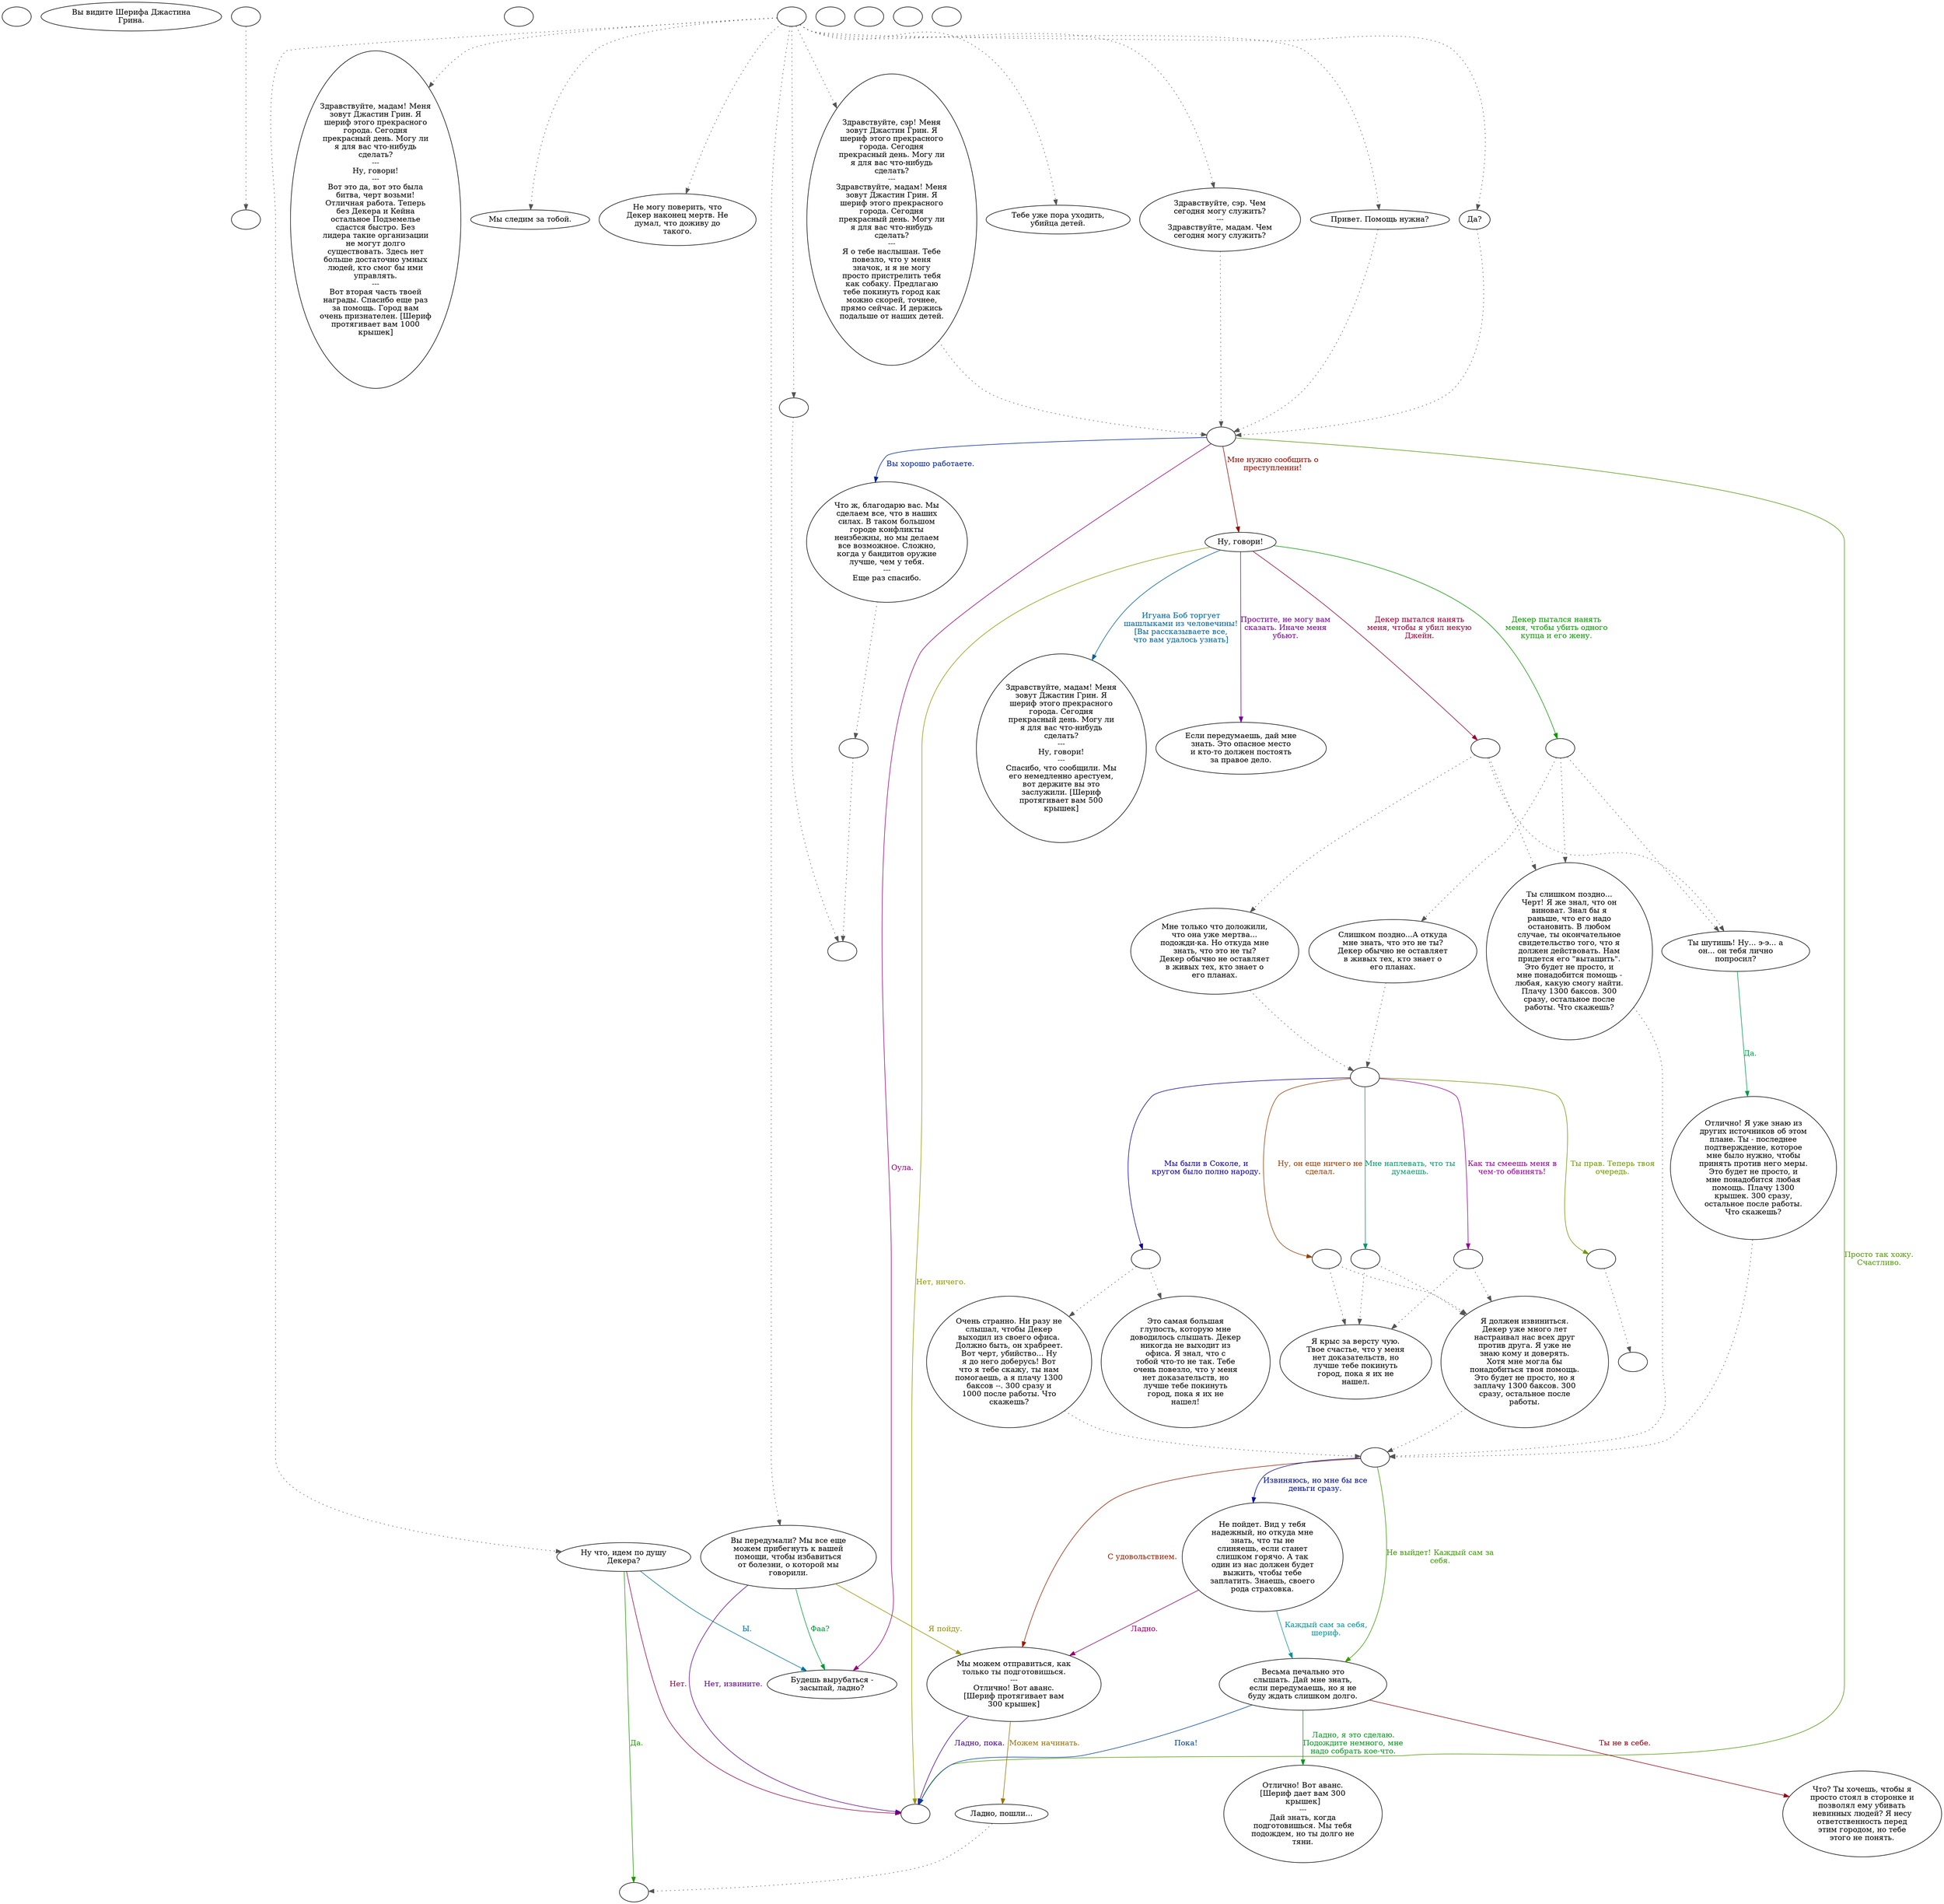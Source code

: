 digraph justin {
  "start" [style=filled       fillcolor="#FFFFFF"       color="#000000"]
  "start" [label=""]
  "look_at_p_proc" [style=filled       fillcolor="#FFFFFF"       color="#000000"]
  "look_at_p_proc" [label="Вы видите Шерифа Джастина\nГрина."]
  "critter_p_proc" [style=filled       fillcolor="#FFFFFF"       color="#000000"]
  "critter_p_proc" -> "GoToDecker" [style=dotted color="#555555"]
  "critter_p_proc" [label=""]
  "pickup_p_proc" [style=filled       fillcolor="#FFFFFF"       color="#000000"]
  "pickup_p_proc" [label=""]
  "talk_p_proc" [style=filled       fillcolor="#FFFFFF"       color="#000000"]
  "talk_p_proc" -> "get_reaction" [style=dotted color="#555555"]
  "talk_p_proc" -> "Justin35" [style=dotted color="#555555"]
  "talk_p_proc" -> "Justin29" [style=dotted color="#555555"]
  "talk_p_proc" -> "Justin27" [style=dotted color="#555555"]
  "talk_p_proc" -> "Justin26" [style=dotted color="#555555"]
  "talk_p_proc" -> "Justin28" [style=dotted color="#555555"]
  "talk_p_proc" -> "Justin00" [style=dotted color="#555555"]
  "talk_p_proc" -> "Justin03" [style=dotted color="#555555"]
  "talk_p_proc" -> "Justin31" [style=dotted color="#555555"]
  "talk_p_proc" -> "Justin32" [style=dotted color="#555555"]
  "talk_p_proc" -> "Justin33" [style=dotted color="#555555"]
  "talk_p_proc" [label=""]
  "destroy_p_proc" [style=filled       fillcolor="#FFFFFF"       color="#000000"]
  "destroy_p_proc" [label=""]
  "combat_p_proc" [style=filled       fillcolor="#FFFFFF"       color="#000000"]
  "combat_p_proc" [label=""]
  "damage_p_proc" [style=filled       fillcolor="#FFFFFF"       color="#000000"]
  "damage_p_proc" [label=""]
  "map_enter_p_proc" [style=filled       fillcolor="#FFFFFF"       color="#000000"]
  "map_enter_p_proc" [label=""]
  "combat" [style=filled       fillcolor="#FFFFFF"       color="#000000"]
  "combat" [label=""]
  "Justin00" [style=filled       fillcolor="#FFFFFF"       color="#000000"]
  "Justin00" -> "Justin30" [style=dotted color="#555555"]
  "Justin00" [label="Здравствуйте, сэр! Меня\nзовут Джастин Грин. Я\nшериф этого прекрасного\nгорода. Сегодня\nпрекрасный день. Могу ли\nя для вас что-нибудь\nсделать?\n---\nЗдравствуйте, мадам! Меня\nзовут Джастин Грин. Я\nшериф этого прекрасного\nгорода. Сегодня\nпрекрасный день. Могу ли\nя для вас что-нибудь\nсделать?\n---\nЯ о тебе наслышан. Тебе\nповезло, что у меня\nзначок, и я не могу\nпросто пристрелить тебя\nкак собаку. Предлагаю\nтебе покинуть город как\nможно скорей, точнее,\nпрямо сейчас. И держись\nподальше от наших детей."]
  "Justin01" [style=filled       fillcolor="#FFFFFF"       color="#000000"]
  "Justin01" [label="Ну, говори!"]
  "Justin01" -> "Justin01a" [label="Декер пытался нанять\nменя, чтобы убить одного\nкупца и его жену." color="#089900" fontcolor="#089900"]
  "Justin01" -> "Justin01b" [label="Декер пытался нанять\nменя, чтобы я убил некую\nДжейн." color="#990035" fontcolor="#990035"]
  "Justin01" -> "Justin36" [label="Игуана Боб торгует\nшашлыками из человечины!\n[Вы рассказываете все,\nчто вам удалось узнать]" color="#006299" fontcolor="#006299"]
  "Justin01" -> "JustinEnd" [label="Нет, ничего." color="#8E9900" fontcolor="#8E9900"]
  "Justin01" -> "Justin04" [label="Простите, не могу вам\nсказать. Иначе меня\nубьют." color="#770099" fontcolor="#770099"]
  "Justin01a" [style=filled       fillcolor="#FFFFFF"       color="#000000"]
  "Justin01a" -> "Justin05a" [style=dotted color="#555555"]
  "Justin01a" -> "Justin06" [style=dotted color="#555555"]
  "Justin01a" -> "Justin07" [style=dotted color="#555555"]
  "Justin01a" [label=""]
  "Justin01b" [style=filled       fillcolor="#FFFFFF"       color="#000000"]
  "Justin01b" -> "Justin05a" [style=dotted color="#555555"]
  "Justin01b" -> "Justin06" [style=dotted color="#555555"]
  "Justin01b" -> "Justin08" [style=dotted color="#555555"]
  "Justin01b" [label=""]
  "Justin02" [style=filled       fillcolor="#FFFFFF"       color="#000000"]
  "Justin02" -> "UpReact" [style=dotted color="#555555"]
  "Justin02" [label="Что ж, благодарю вас. Мы\nсделаем все, что в наших\nсилах. В таком большом\nгороде конфликты\nнеизбежны, но мы делаем\nвсе возможное. Сложно,\nкогда у бандитов оружие\nлучше, чем у тебя.\n---\nЕще раз спасибо."]
  "Justin03" [style=filled       fillcolor="#FFFFFF"       color="#000000"]
  "Justin03" [label="Тебе уже пора уходить,\nубийца детей."]
  "Justin04" [style=filled       fillcolor="#FFFFFF"       color="#000000"]
  "Justin04" [label="Если передумаешь, дай мне\nзнать. Это опасное место\nи кто-то должен постоять\nза правое дело."]
  "Justin05a" [style=filled       fillcolor="#FFFFFF"       color="#000000"]
  "Justin05a" [label="Ты шутишь! Ну... э-э... а\nон... он тебя лично\nпопросил?"]
  "Justin05a" -> "Justin05b" [label="Да." color="#00994A" fontcolor="#00994A"]
  "Justin05b" [style=filled       fillcolor="#FFFFFF"       color="#000000"]
  "Justin05b" -> "Justin09" [style=dotted color="#555555"]
  "Justin05b" [label="Отлично! Я уже знаю из\nдругих источников об этом\nплане. Ты - последнее\nподтверждение, которое\nмне было нужно, чтобы\nпринять против него меры.\nЭто будет не просто, и\nмне понадобится любая\nпомощь. Плачу 1300\nкрышек. 300 сразу,\nостальное после работы.\nЧто скажешь?"]
  "Justin06" [style=filled       fillcolor="#FFFFFF"       color="#000000"]
  "Justin06" -> "Justin09" [style=dotted color="#555555"]
  "Justin06" [label="Ты слишком поздно...\nЧерт! Я же знал, что он\nвиноват. Знал бы я\nраньше, что его надо\nостановить. В любом\nслучае, ты окончательное\nсвидетельство того, что я\nдолжен действовать. Нам\nпридется его \"вытащить\".\nЭто будет не просто, и\nмне понадобится помощь -\nлюбая, какую смогу найти.\nПлачу 1300 баксов. 300\nсразу, остальное после\nработы. Что скажешь?"]
  "Justin07" [style=filled       fillcolor="#FFFFFF"       color="#000000"]
  "Justin07" -> "Justin15" [style=dotted color="#555555"]
  "Justin07" [label="Слишком поздно...А откуда\nмне знать, что это не ты?\nДекер обычно не оставляет\nв живых тех, кто знает о\nего планах."]
  "Justin08" [style=filled       fillcolor="#FFFFFF"       color="#000000"]
  "Justin08" -> "Justin15" [style=dotted color="#555555"]
  "Justin08" [label="Мне только что доложили,\nчто она уже мертва...\nподожди-ка. Hо откуда мне\nзнать, что это не ты?\nДекер обычно не оставляет\nв живых тех, кто знает о\nего планах."]
  "Justin09" [style=filled       fillcolor="#FFFFFF"       color="#000000"]
  "Justin09" [label=""]
  "Justin09" -> "Justin11" [label="С удовольствием." color="#991E00" fontcolor="#991E00"]
  "Justin09" -> "Justin10" [label="Извиняюсь, но мне бы все\nденьги сразу." color="#000F99" fontcolor="#000F99"]
  "Justin09" -> "Justin12" [label="Не выйдет! Каждый сам за\nсебя." color="#3B9900" fontcolor="#3B9900"]
  "Justin10" [style=filled       fillcolor="#FFFFFF"       color="#000000"]
  "Justin10" [label="Не пойдет. Вид у тебя\nнадежный, но откуда мне\nзнать, что ты не\nслиняешь, если станет\nслишком горячо. А так\nодин из нас должен будет\nвыжить, чтобы тебе\nзаплатить. Знаешь, своего\nрода страховка."]
  "Justin10" -> "Justin11" [label="Ладно." color="#990068" fontcolor="#990068"]
  "Justin10" -> "Justin12" [label="Каждый сам за себя,\nшериф." color="#009599" fontcolor="#009599"]
  "Justin11" [style=filled       fillcolor="#FFFFFF"       color="#000000"]
  "Justin11" [label="Мы можем отправиться, как\nтолько ты подготовишься.\n---\nОтлично! Вот аванс.\n[Шериф протягивает вам\n300 крышек]"]
  "Justin11" -> "Justin20" [label="Можем начинать." color="#997100" fontcolor="#997100"]
  "Justin11" -> "JustinEnd" [label="Ладно, пока." color="#440099" fontcolor="#440099"]
  "Justin12" [style=filled       fillcolor="#FFFFFF"       color="#000000"]
  "Justin12" [label="Весьма печально это\nслышать. Дай мне знать,\nесли передумаешь, но я не\nбуду ждать слишком долго."]
  "Justin12" -> "Justin13" [label="Ладно, я это сделаю.\nПодождите немного, мне\nнадо собрать кое-что." color="#009917" fontcolor="#009917"]
  "Justin12" -> "Justin14" [label="Ты не в себе." color="#990015" fontcolor="#990015"]
  "Justin12" -> "JustinEnd" [label="Пока!" color="#004299" fontcolor="#004299"]
  "Justin13" [style=filled       fillcolor="#FFFFFF"       color="#000000"]
  "Justin13" [label="Отлично! Вот аванс.\n[Шериф дает вам 300\nкрышек]\n---\nДай знать, когда\nподготовишься. Мы тебя\nподождем, но ты долго не\nтяни."]
  "Justin14" [style=filled       fillcolor="#FFFFFF"       color="#000000"]
  "Justin14" [label="Что? Ты хочешь, чтобы я\nпросто стоял в сторонке и\nпозволял ему убивать\nневинных людей? Я несу\nответственность перед\nэтим городом, но тебе\nэтого не понять."]
  "Justin15" [style=filled       fillcolor="#FFFFFF"       color="#000000"]
  "Justin15" [label=""]
  "Justin15" -> "JustinCombat" [label="Ты прав. Теперь твоя\nочередь." color="#6F9900" fontcolor="#6F9900"]
  "Justin15" -> "Justin15a" [label="Как ты смеешь меня в\nчем-то обвинять!" color="#970099" fontcolor="#970099"]
  "Justin15" -> "Justin15b" [label="Мне наплевать, что ты\nдумаешь." color="#00996A" fontcolor="#00996A"]
  "Justin15" -> "Justin15c" [label="Ну, он еще ничего не\nсделал." color="#993D00" fontcolor="#993D00"]
  "Justin15" -> "Justin15d" [label="Мы были в Соколе, и\nкругом было полно народу." color="#110099" fontcolor="#110099"]
  "Justin15a" [style=filled       fillcolor="#FFFFFF"       color="#000000"]
  "Justin15a" -> "Justin16" [style=dotted color="#555555"]
  "Justin15a" -> "Justin17" [style=dotted color="#555555"]
  "Justin15a" [label=""]
  "Justin15b" [style=filled       fillcolor="#FFFFFF"       color="#000000"]
  "Justin15b" -> "Justin16" [style=dotted color="#555555"]
  "Justin15b" -> "Justin17" [style=dotted color="#555555"]
  "Justin15b" [label=""]
  "Justin15c" [style=filled       fillcolor="#FFFFFF"       color="#000000"]
  "Justin15c" -> "Justin16" [style=dotted color="#555555"]
  "Justin15c" -> "Justin17" [style=dotted color="#555555"]
  "Justin15c" [label=""]
  "Justin15d" [style=filled       fillcolor="#FFFFFF"       color="#000000"]
  "Justin15d" -> "Justin18" [style=dotted color="#555555"]
  "Justin15d" -> "Justin19" [style=dotted color="#555555"]
  "Justin15d" [label=""]
  "Justin16" [style=filled       fillcolor="#FFFFFF"       color="#000000"]
  "Justin16" -> "Justin09" [style=dotted color="#555555"]
  "Justin16" [label="Я должен извиниться.\nДекер уже много лет\nнастраивал нас всех друг\nпротив друга. Я уже не\nзнаю кому и доверять.\nХотя мне могла бы\nпонадобиться твоя помощь.\nЭто будет не просто, но я\nзаплачу 1300 баксов. 300\nсразу, остальное после\nработы."]
  "Justin17" [style=filled       fillcolor="#FFFFFF"       color="#000000"]
  "Justin17" [label="Я крыс за версту чую.\nТвое счастье, что у меня\nнет доказательств, но\nлучше тебе покинуть\nгород, пока я их не\nнашел."]
  "Justin18" [style=filled       fillcolor="#FFFFFF"       color="#000000"]
  "Justin18" -> "Justin09" [style=dotted color="#555555"]
  "Justin18" [label="Очень странно. Ни разу не\nслышал, чтобы Декер\nвыходил из своего офиса.\nДолжно быть, он храбреет.\nВот черт, убийство... Ну\nя до него доберусь! Вот\nчто я тебе скажу, ты нам\nпомогаешь, а я плачу 1300\nбаксов --. 300 сразу и\n1000 после работы. Что\nскажешь?"]
  "Justin19" [style=filled       fillcolor="#FFFFFF"       color="#000000"]
  "Justin19" [label="Это самая большая\nглупость, которую мне\nдоводилось слышать. Декер\nникогда не выходит из\nофиса. Я знал, что с\nтобой что-то не так. Тебе\nочень повезло, что у меня\nнет доказательств, но\nлучше тебе покинуть\nгород, пока я их не\nнашел!"]
  "Justin20" [style=filled       fillcolor="#FFFFFF"       color="#000000"]
  "Justin20" -> "JustinTravel" [style=dotted color="#555555"]
  "Justin20" [label="Ладно, пошли..."]
  "Justin26" [style=filled       fillcolor="#FFFFFF"       color="#000000"]
  "Justin26" [label="Ну что, идем по душу\nДекера?"]
  "Justin26" -> "JustinTravel" [label="Да." color="#1C9900" fontcolor="#1C9900"]
  "Justin26" -> "JustinEnd" [label="Нет." color="#990048" fontcolor="#990048"]
  "Justin26" -> "Justin34" [label="Ы." color="#007599" fontcolor="#007599"]
  "Justin27" [style=filled       fillcolor="#FFFFFF"       color="#000000"]
  "Justin27" [label="Не могу поверить, что\nДекер наконец мертв. Не\nдумал, что доживу до\nтакого."]
  "Justin28" [style=filled       fillcolor="#FFFFFF"       color="#000000"]
  "Justin28" [label="Вы передумали? Мы все еще\nможем прибегнуть к вашей\nпомощи, чтобы избавиться\nот болезни, о которой мы\nговорили."]
  "Justin28" -> "Justin11" [label="Я пойду." color="#999000" fontcolor="#999000"]
  "Justin28" -> "JustinEnd" [label="Нет, извините." color="#640099" fontcolor="#640099"]
  "Justin28" -> "Justin34" [label="Фаа?" color="#009937" fontcolor="#009937"]
  "Justin29" [style=filled       fillcolor="#FFFFFF"       color="#000000"]
  "Justin29" [label="Мы следим за тобой."]
  "Justin30" [style=filled       fillcolor="#FFFFFF"       color="#000000"]
  "Justin30" [label=""]
  "Justin30" -> "Justin01" [label="Мне нужно сообщить о\nпреступлении!" color="#990A00" fontcolor="#990A00"]
  "Justin30" -> "Justin02" [label="Вы хорошо работаете." color="#002299" fontcolor="#002299"]
  "Justin30" -> "JustinEnd" [label="Просто так хожу.\nСчастливо." color="#4F9900" fontcolor="#4F9900"]
  "Justin30" -> "Justin34" [label="Оула." color="#99007C" fontcolor="#99007C"]
  "Justin31" [style=filled       fillcolor="#FFFFFF"       color="#000000"]
  "Justin31" -> "Justin30" [style=dotted color="#555555"]
  "Justin31" [label="Здравствуйте, сэр. Чем\nсегодня могу служить?\n---\nЗдравствуйте, мадам. Чем\nсегодня могу служить?"]
  "Justin32" [style=filled       fillcolor="#FFFFFF"       color="#000000"]
  "Justin32" -> "Justin30" [style=dotted color="#555555"]
  "Justin32" [label="Привет. Помощь нужна?"]
  "Justin33" [style=filled       fillcolor="#FFFFFF"       color="#000000"]
  "Justin33" -> "Justin30" [style=dotted color="#555555"]
  "Justin33" [label="Да?"]
  "Justin34" [style=filled       fillcolor="#FFFFFF"       color="#000000"]
  "Justin34" [label="Будешь вырубаться -\nзасыпай, ладно?"]
  "Justin35" [style=filled       fillcolor="#FFFFFF"       color="#000000"]
  "Justin35" [label="Здравствуйте, мадам! Меня\nзовут Джастин Грин. Я\nшериф этого прекрасного\nгорода. Сегодня\nпрекрасный день. Могу ли\nя для вас что-нибудь\nсделать?\n---\nНу, говори!\n---\nВот это да, вот это была\nбитва, черт возьми!\nОтличная работа. Теперь\nбез Декера и Кейна\nостальное Подземелье\nсдастся быстро. Без\nлидера такие организации\nне могут долго\nсуществовать. Здесь нет\nбольше достаточно умных\nлюдей, кто смог бы ими\nуправлять.\n---\nВот вторая часть твоей\nнаграды. Спасибо еще раз\nза помощь. Город вам\nочень признателен. [Шериф\nпротягивает вам 1000\nкрышек]"]
  "Justin36" [style=filled       fillcolor="#FFFFFF"       color="#000000"]
  "Justin36" [label="Здравствуйте, мадам! Меня\nзовут Джастин Грин. Я\nшериф этого прекрасного\nгорода. Сегодня\nпрекрасный день. Могу ли\nя для вас что-нибудь\nсделать?\n---\nНу, говори!\n---\nСпасибо, что сообщили. Мы\nего немедленно арестуем,\nвот держите вы это\nзаслужили. [Шериф\nпротягивает вам 500\nкрышек]"]
  "JustinEnd" [style=filled       fillcolor="#FFFFFF"       color="#000000"]
  "JustinEnd" [label=""]
  "JustinCombat" [style=filled       fillcolor="#FFFFFF"       color="#000000"]
  "JustinCombat" -> "combat" [style=dotted color="#555555"]
  "JustinCombat" [label=""]
  "JustinTravel" [style=filled       fillcolor="#FFFFFF"       color="#000000"]
  "JustinTravel" [label=""]
  "GoToDecker" [style=filled       fillcolor="#FFFFFF"       color="#000000"]
  "GoToDecker" [label=""]
  "get_reaction" [style=filled       fillcolor="#FFFFFF"       color="#000000"]
  "get_reaction" -> "ReactToLevel" [style=dotted color="#555555"]
  "get_reaction" [label=""]
  "ReactToLevel" [style=filled       fillcolor="#FFFFFF"       color="#000000"]
  "ReactToLevel" [label=""]
  "UpReact" [style=filled       fillcolor="#FFFFFF"       color="#000000"]
  "UpReact" -> "ReactToLevel" [style=dotted color="#555555"]
  "UpReact" [label=""]
}